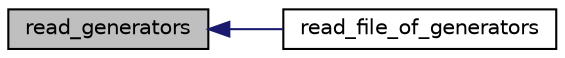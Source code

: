 digraph "read_generators"
{
  edge [fontname="Helvetica",fontsize="10",labelfontname="Helvetica",labelfontsize="10"];
  node [fontname="Helvetica",fontsize="10",shape=record];
  rankdir="LR";
  Node8301 [label="read_generators",height=0.2,width=0.4,color="black", fillcolor="grey75", style="filled", fontcolor="black"];
  Node8301 -> Node8302 [dir="back",color="midnightblue",fontsize="10",style="solid",fontname="Helvetica"];
  Node8302 [label="read_file_of_generators",height=0.2,width=0.4,color="black", fillcolor="white", style="filled",URL="$d0/dd3/perm__group__gens_8_c.html#a4e32af1a953cd573a544c550971a6600"];
}
